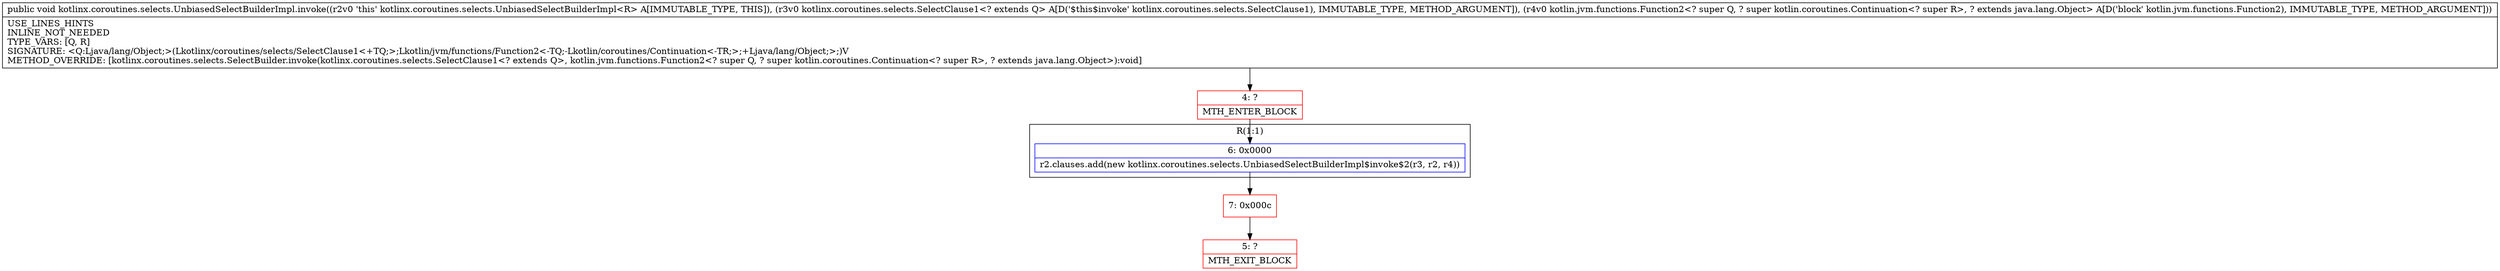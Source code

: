 digraph "CFG forkotlinx.coroutines.selects.UnbiasedSelectBuilderImpl.invoke(Lkotlinx\/coroutines\/selects\/SelectClause1;Lkotlin\/jvm\/functions\/Function2;)V" {
subgraph cluster_Region_558482571 {
label = "R(1:1)";
node [shape=record,color=blue];
Node_6 [shape=record,label="{6\:\ 0x0000|r2.clauses.add(new kotlinx.coroutines.selects.UnbiasedSelectBuilderImpl$invoke$2(r3, r2, r4))\l}"];
}
Node_4 [shape=record,color=red,label="{4\:\ ?|MTH_ENTER_BLOCK\l}"];
Node_7 [shape=record,color=red,label="{7\:\ 0x000c}"];
Node_5 [shape=record,color=red,label="{5\:\ ?|MTH_EXIT_BLOCK\l}"];
MethodNode[shape=record,label="{public void kotlinx.coroutines.selects.UnbiasedSelectBuilderImpl.invoke((r2v0 'this' kotlinx.coroutines.selects.UnbiasedSelectBuilderImpl\<R\> A[IMMUTABLE_TYPE, THIS]), (r3v0 kotlinx.coroutines.selects.SelectClause1\<? extends Q\> A[D('$this$invoke' kotlinx.coroutines.selects.SelectClause1), IMMUTABLE_TYPE, METHOD_ARGUMENT]), (r4v0 kotlin.jvm.functions.Function2\<? super Q, ? super kotlin.coroutines.Continuation\<? super R\>, ? extends java.lang.Object\> A[D('block' kotlin.jvm.functions.Function2), IMMUTABLE_TYPE, METHOD_ARGUMENT]))  | USE_LINES_HINTS\lINLINE_NOT_NEEDED\lTYPE_VARS: [Q, R]\lSIGNATURE: \<Q:Ljava\/lang\/Object;\>(Lkotlinx\/coroutines\/selects\/SelectClause1\<+TQ;\>;Lkotlin\/jvm\/functions\/Function2\<\-TQ;\-Lkotlin\/coroutines\/Continuation\<\-TR;\>;+Ljava\/lang\/Object;\>;)V\lMETHOD_OVERRIDE: [kotlinx.coroutines.selects.SelectBuilder.invoke(kotlinx.coroutines.selects.SelectClause1\<? extends Q\>, kotlin.jvm.functions.Function2\<? super Q, ? super kotlin.coroutines.Continuation\<? super R\>, ? extends java.lang.Object\>):void]\l}"];
MethodNode -> Node_4;Node_6 -> Node_7;
Node_4 -> Node_6;
Node_7 -> Node_5;
}

